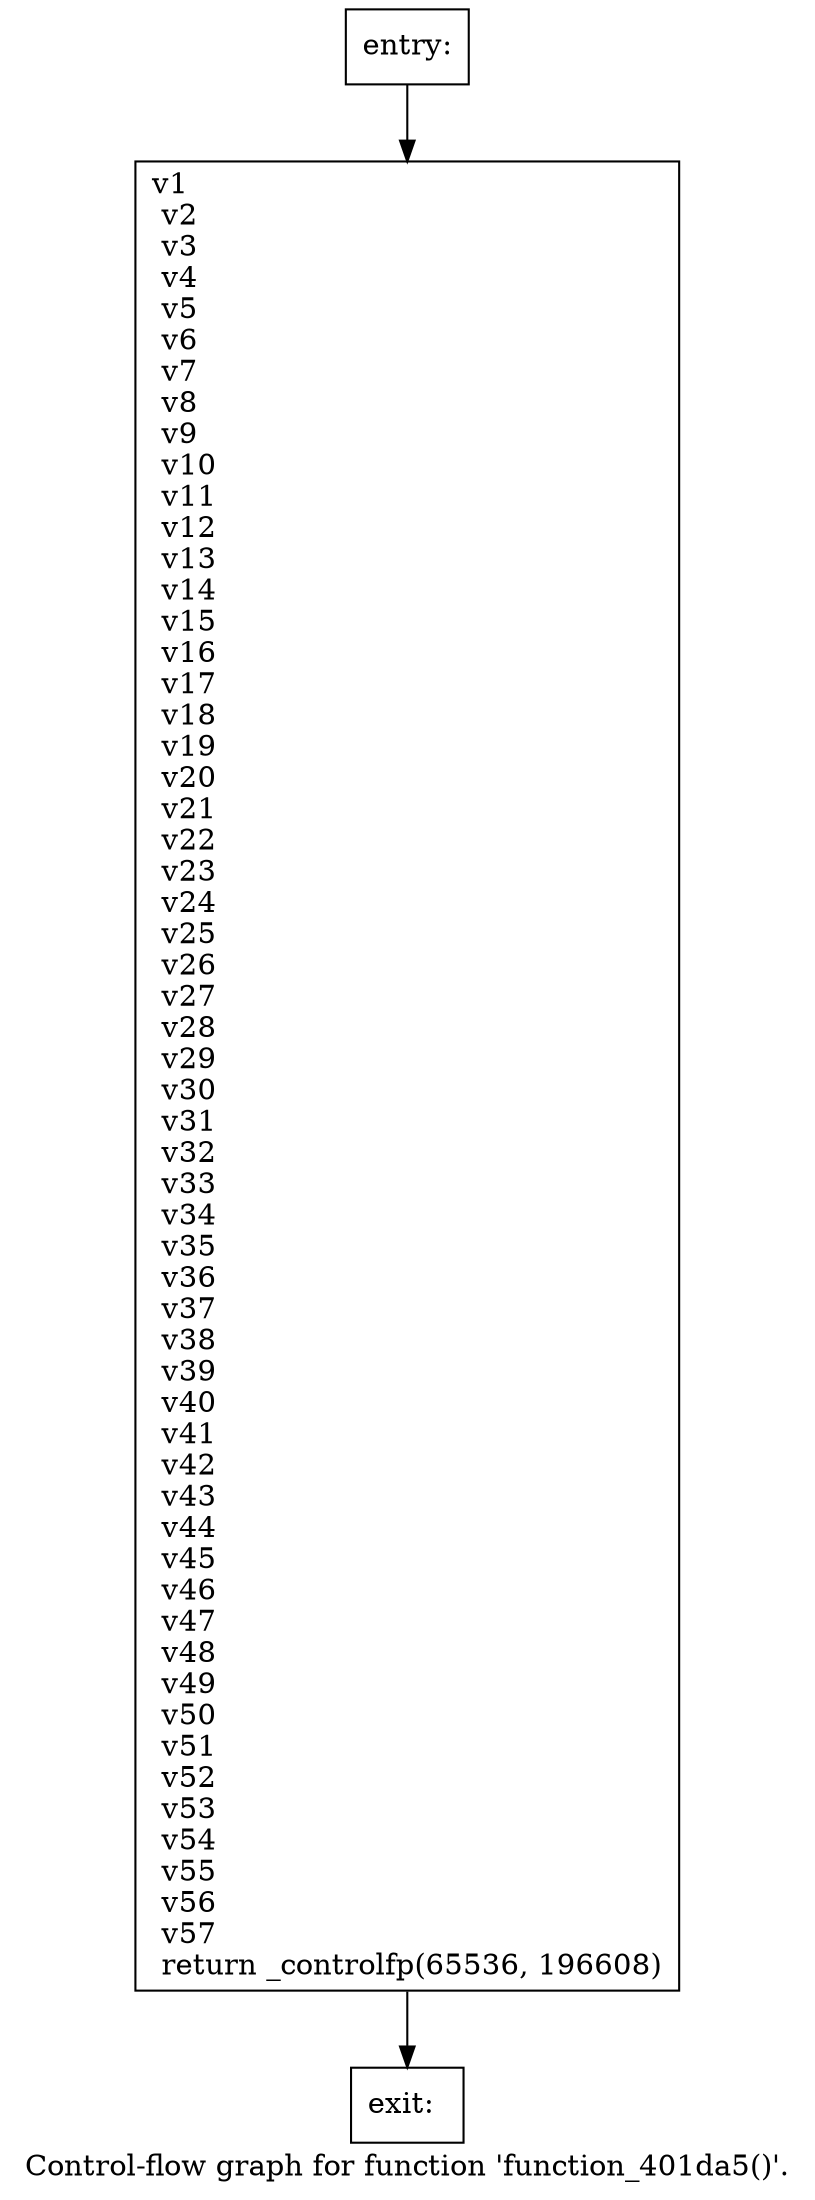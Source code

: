 digraph "Control-flow graph for function 'function_401da5()'." {
  label="Control-flow graph for function 'function_401da5()'.";
  node [shape=record];

  Node000001DDBF4108E0 [label="{entry:\l}"];
  Node000001DDBF4108E0 -> Node000001DDBF410F70;
  Node000001DDBF410F70 [label="{  v1\l  v2\l  v3\l  v4\l  v5\l  v6\l  v7\l  v8\l  v9\l  v10\l  v11\l  v12\l  v13\l  v14\l  v15\l  v16\l  v17\l  v18\l  v19\l  v20\l  v21\l  v22\l  v23\l  v24\l  v25\l  v26\l  v27\l  v28\l  v29\l  v30\l  v31\l  v32\l  v33\l  v34\l  v35\l  v36\l  v37\l  v38\l  v39\l  v40\l  v41\l  v42\l  v43\l  v44\l  v45\l  v46\l  v47\l  v48\l  v49\l  v50\l  v51\l  v52\l  v53\l  v54\l  v55\l  v56\l  v57\l  return _controlfp(65536, 196608)\l}"];
  Node000001DDBF410F70 -> Node000001DDBF410E90;
  Node000001DDBF410E90 [label="{exit:\l}"];

}
